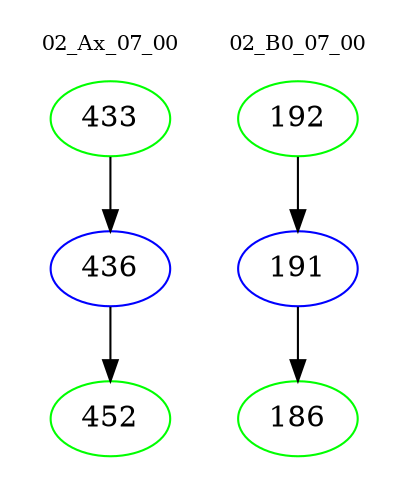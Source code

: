 digraph{
subgraph cluster_0 {
color = white
label = "02_Ax_07_00";
fontsize=10;
T0_433 [label="433", color="green"]
T0_433 -> T0_436 [color="black"]
T0_436 [label="436", color="blue"]
T0_436 -> T0_452 [color="black"]
T0_452 [label="452", color="green"]
}
subgraph cluster_1 {
color = white
label = "02_B0_07_00";
fontsize=10;
T1_192 [label="192", color="green"]
T1_192 -> T1_191 [color="black"]
T1_191 [label="191", color="blue"]
T1_191 -> T1_186 [color="black"]
T1_186 [label="186", color="green"]
}
}
